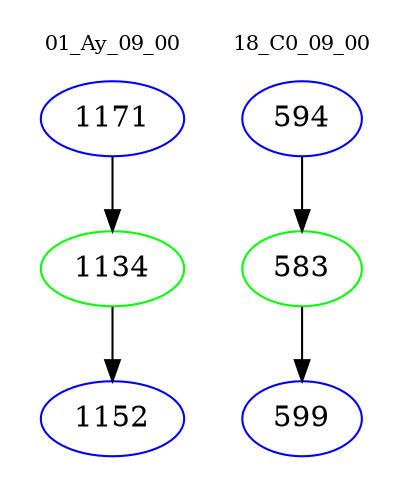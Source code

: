 digraph{
subgraph cluster_0 {
color = white
label = "01_Ay_09_00";
fontsize=10;
T0_1171 [label="1171", color="blue"]
T0_1171 -> T0_1134 [color="black"]
T0_1134 [label="1134", color="green"]
T0_1134 -> T0_1152 [color="black"]
T0_1152 [label="1152", color="blue"]
}
subgraph cluster_1 {
color = white
label = "18_C0_09_00";
fontsize=10;
T1_594 [label="594", color="blue"]
T1_594 -> T1_583 [color="black"]
T1_583 [label="583", color="green"]
T1_583 -> T1_599 [color="black"]
T1_599 [label="599", color="blue"]
}
}
